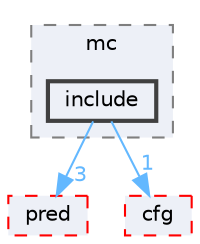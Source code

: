 digraph "lmc/mc/include"
{
 // LATEX_PDF_SIZE
  bgcolor="transparent";
  edge [fontname=Helvetica,fontsize=10,labelfontname=Helvetica,labelfontsize=10];
  node [fontname=Helvetica,fontsize=10,shape=box,height=0.2,width=0.4];
  compound=true
  subgraph clusterdir_bc8a0127fa0d3e1aff0d8d96034fc8a8 {
    graph [ bgcolor="#edf0f7", pencolor="grey50", label="mc", fontname=Helvetica,fontsize=10 style="filled,dashed", URL="dir_bc8a0127fa0d3e1aff0d8d96034fc8a8.html",tooltip=""]
  dir_3c91df466b2529092b08cee8c3e5ea65 [label="include", fillcolor="#edf0f7", color="grey25", style="filled,bold", URL="dir_3c91df466b2529092b08cee8c3e5ea65.html",tooltip=""];
  }
  dir_a0be1b83ab0471bb6d5335518275ae83 [label="pred", fillcolor="#edf0f7", color="red", style="filled,dashed", URL="dir_a0be1b83ab0471bb6d5335518275ae83.html",tooltip=""];
  dir_cc50ab69a678fc92792050daa430bfb1 [label="cfg", fillcolor="#edf0f7", color="red", style="filled,dashed", URL="dir_cc50ab69a678fc92792050daa430bfb1.html",tooltip=""];
  dir_3c91df466b2529092b08cee8c3e5ea65->dir_a0be1b83ab0471bb6d5335518275ae83 [headlabel="3", labeldistance=1.5 headhref="dir_000008_000012.html" href="dir_000008_000012.html" color="steelblue1" fontcolor="steelblue1"];
  dir_3c91df466b2529092b08cee8c3e5ea65->dir_cc50ab69a678fc92792050daa430bfb1 [headlabel="1", labeldistance=1.5 headhref="dir_000008_000003.html" href="dir_000008_000003.html" color="steelblue1" fontcolor="steelblue1"];
}
